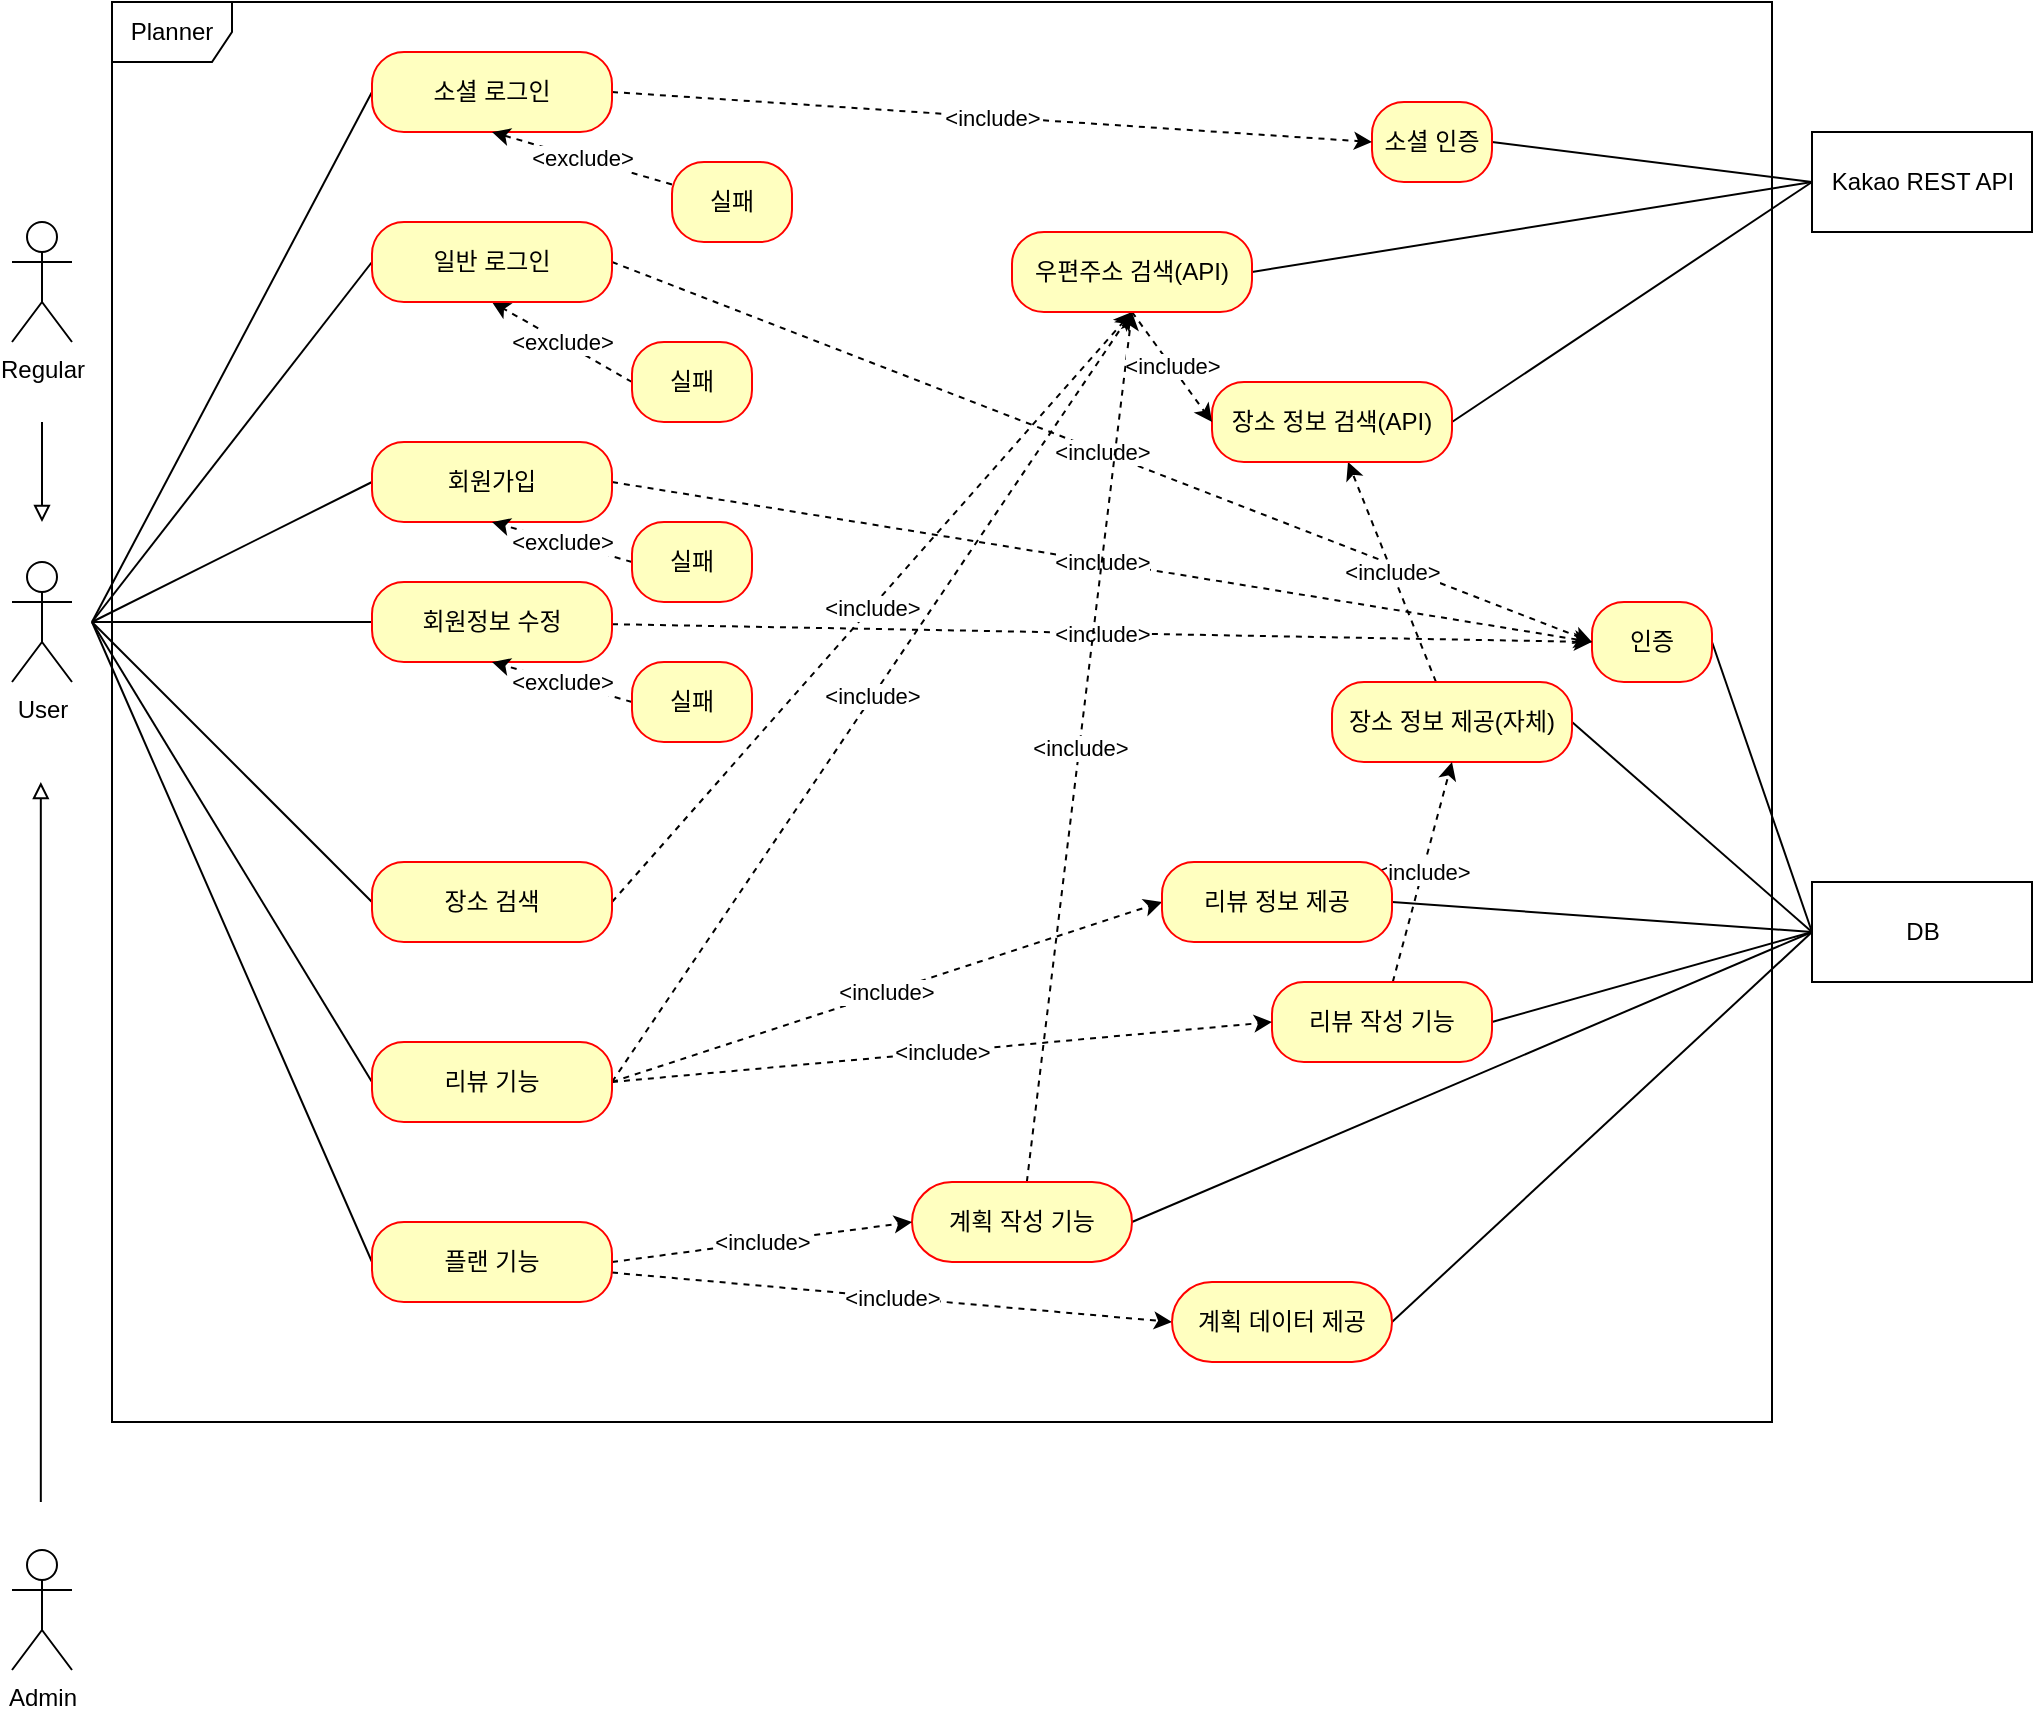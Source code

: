 <mxfile version="20.8.5" type="github">
  <diagram name="Page-1" id="58cdce13-f638-feb5-8d6f-7d28b1aa9fa0">
    <mxGraphModel dx="1509" dy="804" grid="1" gridSize="10" guides="1" tooltips="1" connect="1" arrows="1" fold="1" page="1" pageScale="1" pageWidth="1100" pageHeight="850" background="none" math="0" shadow="0">
      <root>
        <mxCell id="0" />
        <mxCell id="1" parent="0" />
        <mxCell id="EHpDY8Hvd5FLit9Gxp5E-10" style="rounded=0;orthogonalLoop=1;jettySize=auto;html=1;entryX=0;entryY=0.5;entryDx=0;entryDy=0;endArrow=none;endFill=0;" parent="1" target="EHpDY8Hvd5FLit9Gxp5E-9" edge="1">
          <mxGeometry relative="1" as="geometry">
            <mxPoint x="110" y="320" as="sourcePoint" />
          </mxGeometry>
        </mxCell>
        <mxCell id="EHpDY8Hvd5FLit9Gxp5E-11" style="edgeStyle=none;rounded=0;orthogonalLoop=1;jettySize=auto;html=1;entryX=0;entryY=0.5;entryDx=0;entryDy=0;endArrow=none;endFill=0;" parent="1" target="EHpDY8Hvd5FLit9Gxp5E-5" edge="1">
          <mxGeometry relative="1" as="geometry">
            <mxPoint x="110" y="320" as="sourcePoint" />
          </mxGeometry>
        </mxCell>
        <mxCell id="EHpDY8Hvd5FLit9Gxp5E-12" style="edgeStyle=none;rounded=0;orthogonalLoop=1;jettySize=auto;html=1;entryX=0;entryY=0.5;entryDx=0;entryDy=0;endArrow=none;endFill=0;" parent="1" target="EHpDY8Hvd5FLit9Gxp5E-7" edge="1">
          <mxGeometry relative="1" as="geometry">
            <mxPoint x="110" y="320" as="sourcePoint" />
          </mxGeometry>
        </mxCell>
        <mxCell id="EHpDY8Hvd5FLit9Gxp5E-1" value="User" style="shape=umlActor;verticalLabelPosition=bottom;verticalAlign=top;html=1;outlineConnect=0;" parent="1" vertex="1">
          <mxGeometry x="70" y="290" width="30" height="60" as="geometry" />
        </mxCell>
        <mxCell id="EHpDY8Hvd5FLit9Gxp5E-2" value="DB" style="html=1;" parent="1" vertex="1">
          <mxGeometry x="970" y="450" width="110" height="50" as="geometry" />
        </mxCell>
        <mxCell id="pXAmdWNCHavEYvqEHrj9-22" style="edgeStyle=none;rounded=0;orthogonalLoop=1;jettySize=auto;html=1;entryX=0;entryY=0.5;entryDx=0;entryDy=0;endArrow=none;endFill=0;exitX=1;exitY=0.5;exitDx=0;exitDy=0;" edge="1" parent="1" source="EHpDY8Hvd5FLit9Gxp5E-3" target="EHpDY8Hvd5FLit9Gxp5E-2">
          <mxGeometry relative="1" as="geometry" />
        </mxCell>
        <mxCell id="EHpDY8Hvd5FLit9Gxp5E-3" value="인증" style="rounded=1;whiteSpace=wrap;html=1;arcSize=40;fontColor=#000000;fillColor=#ffffc0;strokeColor=#ff0000;" parent="1" vertex="1">
          <mxGeometry x="860" y="310" width="60" height="40" as="geometry" />
        </mxCell>
        <mxCell id="pXAmdWNCHavEYvqEHrj9-35" value="&amp;lt;exclude&amp;gt;" style="edgeStyle=none;rounded=0;orthogonalLoop=1;jettySize=auto;html=1;entryX=0.5;entryY=1;entryDx=0;entryDy=0;dashed=1;endArrow=classic;endFill=1;exitX=0;exitY=0.5;exitDx=0;exitDy=0;" edge="1" parent="1" source="EHpDY8Hvd5FLit9Gxp5E-4" target="EHpDY8Hvd5FLit9Gxp5E-9">
          <mxGeometry relative="1" as="geometry" />
        </mxCell>
        <mxCell id="EHpDY8Hvd5FLit9Gxp5E-4" value="실패" style="rounded=1;whiteSpace=wrap;html=1;arcSize=40;fontColor=#000000;fillColor=#ffffc0;strokeColor=#ff0000;" parent="1" vertex="1">
          <mxGeometry x="380" y="180" width="60" height="40" as="geometry" />
        </mxCell>
        <mxCell id="pXAmdWNCHavEYvqEHrj9-47" value="&amp;lt;include&amp;gt;" style="edgeStyle=none;rounded=0;orthogonalLoop=1;jettySize=auto;html=1;entryX=0;entryY=0.5;entryDx=0;entryDy=0;dashed=1;endArrow=classic;endFill=1;" edge="1" parent="1" target="EHpDY8Hvd5FLit9Gxp5E-3">
          <mxGeometry relative="1" as="geometry">
            <mxPoint x="370" y="250" as="sourcePoint" />
          </mxGeometry>
        </mxCell>
        <mxCell id="EHpDY8Hvd5FLit9Gxp5E-5" value="회원가입" style="rounded=1;whiteSpace=wrap;html=1;arcSize=40;fontColor=#000000;fillColor=#ffffc0;strokeColor=#ff0000;" parent="1" vertex="1">
          <mxGeometry x="250" y="230" width="120" height="40" as="geometry" />
        </mxCell>
        <mxCell id="pXAmdWNCHavEYvqEHrj9-41" value="&amp;lt;exclude&amp;gt;" style="edgeStyle=none;rounded=0;orthogonalLoop=1;jettySize=auto;html=1;entryX=0.5;entryY=1;entryDx=0;entryDy=0;dashed=1;endArrow=classic;endFill=1;exitX=0;exitY=0.5;exitDx=0;exitDy=0;" edge="1" parent="1" source="EHpDY8Hvd5FLit9Gxp5E-6" target="EHpDY8Hvd5FLit9Gxp5E-5">
          <mxGeometry relative="1" as="geometry" />
        </mxCell>
        <mxCell id="EHpDY8Hvd5FLit9Gxp5E-6" value="실패" style="rounded=1;whiteSpace=wrap;html=1;arcSize=40;fontColor=#000000;fillColor=#ffffc0;strokeColor=#ff0000;" parent="1" vertex="1">
          <mxGeometry x="380" y="270" width="60" height="40" as="geometry" />
        </mxCell>
        <mxCell id="pXAmdWNCHavEYvqEHrj9-46" value="&amp;lt;include&amp;gt;" style="edgeStyle=none;rounded=0;orthogonalLoop=1;jettySize=auto;html=1;entryX=0;entryY=0.5;entryDx=0;entryDy=0;dashed=1;endArrow=classic;endFill=1;" edge="1" parent="1" source="EHpDY8Hvd5FLit9Gxp5E-7" target="EHpDY8Hvd5FLit9Gxp5E-3">
          <mxGeometry relative="1" as="geometry" />
        </mxCell>
        <mxCell id="EHpDY8Hvd5FLit9Gxp5E-7" value="회원정보 수정" style="rounded=1;whiteSpace=wrap;html=1;arcSize=40;fontColor=#000000;fillColor=#ffffc0;strokeColor=#ff0000;" parent="1" vertex="1">
          <mxGeometry x="250" y="300" width="120" height="40" as="geometry" />
        </mxCell>
        <mxCell id="pXAmdWNCHavEYvqEHrj9-42" value="&amp;lt;exclude&amp;gt;" style="edgeStyle=none;rounded=0;orthogonalLoop=1;jettySize=auto;html=1;entryX=0.5;entryY=1;entryDx=0;entryDy=0;dashed=1;endArrow=classic;endFill=1;exitX=0;exitY=0.5;exitDx=0;exitDy=0;" edge="1" parent="1" source="EHpDY8Hvd5FLit9Gxp5E-8" target="EHpDY8Hvd5FLit9Gxp5E-7">
          <mxGeometry relative="1" as="geometry" />
        </mxCell>
        <mxCell id="EHpDY8Hvd5FLit9Gxp5E-8" value="실패" style="rounded=1;whiteSpace=wrap;html=1;arcSize=40;fontColor=#000000;fillColor=#ffffc0;strokeColor=#ff0000;" parent="1" vertex="1">
          <mxGeometry x="380" y="340" width="60" height="40" as="geometry" />
        </mxCell>
        <mxCell id="pXAmdWNCHavEYvqEHrj9-30" value="&amp;lt;include&amp;gt;" style="edgeStyle=none;rounded=0;orthogonalLoop=1;jettySize=auto;html=1;entryX=0;entryY=0.5;entryDx=0;entryDy=0;dashed=1;endArrow=classic;endFill=1;exitX=1;exitY=0.5;exitDx=0;exitDy=0;" edge="1" parent="1" source="EHpDY8Hvd5FLit9Gxp5E-9" target="EHpDY8Hvd5FLit9Gxp5E-3">
          <mxGeometry relative="1" as="geometry" />
        </mxCell>
        <mxCell id="EHpDY8Hvd5FLit9Gxp5E-9" value="일반 로그인" style="rounded=1;whiteSpace=wrap;html=1;arcSize=40;fontColor=#000000;fillColor=#ffffc0;strokeColor=#ff0000;" parent="1" vertex="1">
          <mxGeometry x="250" y="120" width="120" height="40" as="geometry" />
        </mxCell>
        <mxCell id="pXAmdWNCHavEYvqEHrj9-10" style="edgeStyle=none;rounded=0;orthogonalLoop=1;jettySize=auto;html=1;entryX=0;entryY=0.5;entryDx=0;entryDy=0;endArrow=none;endFill=0;exitX=1;exitY=0.5;exitDx=0;exitDy=0;" edge="1" parent="1" source="EHpDY8Hvd5FLit9Gxp5E-13" target="EHpDY8Hvd5FLit9Gxp5E-2">
          <mxGeometry relative="1" as="geometry" />
        </mxCell>
        <mxCell id="pXAmdWNCHavEYvqEHrj9-37" value="&amp;lt;include&amp;gt;" style="edgeStyle=none;rounded=0;orthogonalLoop=1;jettySize=auto;html=1;dashed=1;endArrow=classic;endFill=1;" edge="1" parent="1" source="EHpDY8Hvd5FLit9Gxp5E-13" target="pXAmdWNCHavEYvqEHrj9-3">
          <mxGeometry relative="1" as="geometry" />
        </mxCell>
        <mxCell id="EHpDY8Hvd5FLit9Gxp5E-13" value="장소 정보 제공(자체)" style="rounded=1;whiteSpace=wrap;html=1;arcSize=40;fontColor=#000000;fillColor=#ffffc0;strokeColor=#ff0000;" parent="1" vertex="1">
          <mxGeometry x="730" y="350" width="120" height="40" as="geometry" />
        </mxCell>
        <mxCell id="pXAmdWNCHavEYvqEHrj9-13" style="edgeStyle=none;rounded=0;orthogonalLoop=1;jettySize=auto;html=1;entryX=0;entryY=0.5;entryDx=0;entryDy=0;endArrow=none;endFill=0;exitX=1;exitY=0.5;exitDx=0;exitDy=0;" edge="1" parent="1" source="EHpDY8Hvd5FLit9Gxp5E-14" target="EHpDY8Hvd5FLit9Gxp5E-2">
          <mxGeometry relative="1" as="geometry" />
        </mxCell>
        <mxCell id="pXAmdWNCHavEYvqEHrj9-40" value="&amp;lt;include&amp;gt;" style="edgeStyle=none;rounded=0;orthogonalLoop=1;jettySize=auto;html=1;entryX=0.5;entryY=1;entryDx=0;entryDy=0;dashed=1;endArrow=classic;endFill=1;" edge="1" parent="1" source="EHpDY8Hvd5FLit9Gxp5E-14" target="EHpDY8Hvd5FLit9Gxp5E-13">
          <mxGeometry relative="1" as="geometry" />
        </mxCell>
        <mxCell id="EHpDY8Hvd5FLit9Gxp5E-14" value="리뷰 작성 기능" style="rounded=1;whiteSpace=wrap;html=1;arcSize=40;fontColor=#000000;fillColor=#ffffc0;strokeColor=#ff0000;" parent="1" vertex="1">
          <mxGeometry x="700" y="500" width="110" height="40" as="geometry" />
        </mxCell>
        <mxCell id="pXAmdWNCHavEYvqEHrj9-18" style="edgeStyle=none;rounded=0;orthogonalLoop=1;jettySize=auto;html=1;entryX=0;entryY=0.5;entryDx=0;entryDy=0;endArrow=none;endFill=0;exitX=1;exitY=0.5;exitDx=0;exitDy=0;" edge="1" parent="1" source="EHpDY8Hvd5FLit9Gxp5E-15" target="EHpDY8Hvd5FLit9Gxp5E-2">
          <mxGeometry relative="1" as="geometry" />
        </mxCell>
        <mxCell id="pXAmdWNCHavEYvqEHrj9-45" value="&amp;lt;include&amp;gt;" style="edgeStyle=none;rounded=0;orthogonalLoop=1;jettySize=auto;html=1;entryX=0.5;entryY=1;entryDx=0;entryDy=0;dashed=1;endArrow=classic;endFill=1;" edge="1" parent="1" source="EHpDY8Hvd5FLit9Gxp5E-15" target="pXAmdWNCHavEYvqEHrj9-5">
          <mxGeometry relative="1" as="geometry" />
        </mxCell>
        <mxCell id="EHpDY8Hvd5FLit9Gxp5E-15" value="계획 작성 기능" style="rounded=1;whiteSpace=wrap;html=1;arcSize=50;fontColor=#000000;fillColor=#ffffc0;strokeColor=#ff0000;" parent="1" vertex="1">
          <mxGeometry x="520" y="600" width="110" height="40" as="geometry" />
        </mxCell>
        <mxCell id="EHpDY8Hvd5FLit9Gxp5E-16" style="edgeStyle=none;rounded=0;orthogonalLoop=1;jettySize=auto;html=1;endArrow=block;endFill=0;" parent="1" edge="1">
          <mxGeometry relative="1" as="geometry">
            <mxPoint x="85" y="270" as="targetPoint" />
            <mxPoint x="85" y="220" as="sourcePoint" />
          </mxGeometry>
        </mxCell>
        <mxCell id="EHpDY8Hvd5FLit9Gxp5E-17" value="Regular" style="shape=umlActor;verticalLabelPosition=bottom;verticalAlign=top;html=1;outlineConnect=0;" parent="1" vertex="1">
          <mxGeometry x="70" y="120" width="30" height="60" as="geometry" />
        </mxCell>
        <mxCell id="EHpDY8Hvd5FLit9Gxp5E-18" style="edgeStyle=none;rounded=0;orthogonalLoop=1;jettySize=auto;html=1;endArrow=block;endFill=0;" parent="1" edge="1">
          <mxGeometry relative="1" as="geometry">
            <mxPoint x="84.41" y="400" as="targetPoint" />
            <mxPoint x="84.41" y="760" as="sourcePoint" />
          </mxGeometry>
        </mxCell>
        <mxCell id="EHpDY8Hvd5FLit9Gxp5E-19" value="Admin" style="shape=umlActor;verticalLabelPosition=bottom;verticalAlign=top;html=1;outlineConnect=0;" parent="1" vertex="1">
          <mxGeometry x="70" y="784" width="30" height="60" as="geometry" />
        </mxCell>
        <mxCell id="pXAmdWNCHavEYvqEHrj9-24" style="edgeStyle=none;rounded=0;orthogonalLoop=1;jettySize=auto;html=1;endArrow=none;endFill=0;exitX=0;exitY=0.5;exitDx=0;exitDy=0;" edge="1" parent="1" source="EHpDY8Hvd5FLit9Gxp5E-22">
          <mxGeometry relative="1" as="geometry">
            <mxPoint x="110" y="320" as="targetPoint" />
          </mxGeometry>
        </mxCell>
        <mxCell id="pXAmdWNCHavEYvqEHrj9-36" value="&amp;lt;include&amp;gt;" style="edgeStyle=none;rounded=0;orthogonalLoop=1;jettySize=auto;html=1;entryX=0.5;entryY=1;entryDx=0;entryDy=0;dashed=1;endArrow=classic;endFill=1;exitX=1;exitY=0.5;exitDx=0;exitDy=0;" edge="1" parent="1" source="EHpDY8Hvd5FLit9Gxp5E-22" target="pXAmdWNCHavEYvqEHrj9-5">
          <mxGeometry relative="1" as="geometry" />
        </mxCell>
        <mxCell id="pXAmdWNCHavEYvqEHrj9-38" value="&amp;lt;include&amp;gt;" style="edgeStyle=none;rounded=0;orthogonalLoop=1;jettySize=auto;html=1;entryX=0;entryY=0.5;entryDx=0;entryDy=0;dashed=1;endArrow=classic;endFill=1;exitX=1;exitY=0.5;exitDx=0;exitDy=0;" edge="1" parent="1" source="EHpDY8Hvd5FLit9Gxp5E-22" target="pXAmdWNCHavEYvqEHrj9-4">
          <mxGeometry relative="1" as="geometry" />
        </mxCell>
        <mxCell id="pXAmdWNCHavEYvqEHrj9-39" value="&amp;lt;include&amp;gt;" style="edgeStyle=none;rounded=0;orthogonalLoop=1;jettySize=auto;html=1;entryX=0;entryY=0.5;entryDx=0;entryDy=0;dashed=1;endArrow=classic;endFill=1;exitX=1;exitY=0.5;exitDx=0;exitDy=0;" edge="1" parent="1" source="EHpDY8Hvd5FLit9Gxp5E-22" target="EHpDY8Hvd5FLit9Gxp5E-14">
          <mxGeometry relative="1" as="geometry" />
        </mxCell>
        <mxCell id="EHpDY8Hvd5FLit9Gxp5E-22" value="리뷰 기능" style="rounded=1;whiteSpace=wrap;html=1;arcSize=40;fontColor=#000000;fillColor=#ffffc0;strokeColor=#ff0000;" parent="1" vertex="1">
          <mxGeometry x="250" y="530" width="120" height="40" as="geometry" />
        </mxCell>
        <mxCell id="pXAmdWNCHavEYvqEHrj9-25" style="edgeStyle=none;rounded=0;orthogonalLoop=1;jettySize=auto;html=1;endArrow=none;endFill=0;exitX=0;exitY=0.5;exitDx=0;exitDy=0;" edge="1" parent="1" source="EHpDY8Hvd5FLit9Gxp5E-23">
          <mxGeometry relative="1" as="geometry">
            <mxPoint x="110" y="320" as="targetPoint" />
          </mxGeometry>
        </mxCell>
        <mxCell id="pXAmdWNCHavEYvqEHrj9-43" value="&amp;lt;include&amp;gt;" style="edgeStyle=none;rounded=0;orthogonalLoop=1;jettySize=auto;html=1;entryX=0;entryY=0.5;entryDx=0;entryDy=0;dashed=1;endArrow=classic;endFill=1;exitX=1;exitY=0.5;exitDx=0;exitDy=0;" edge="1" parent="1" source="EHpDY8Hvd5FLit9Gxp5E-23" target="EHpDY8Hvd5FLit9Gxp5E-15">
          <mxGeometry relative="1" as="geometry" />
        </mxCell>
        <mxCell id="pXAmdWNCHavEYvqEHrj9-44" value="&amp;lt;include&amp;gt;" style="edgeStyle=none;rounded=0;orthogonalLoop=1;jettySize=auto;html=1;entryX=0;entryY=0.5;entryDx=0;entryDy=0;dashed=1;endArrow=classic;endFill=1;" edge="1" parent="1" source="EHpDY8Hvd5FLit9Gxp5E-23" target="pXAmdWNCHavEYvqEHrj9-14">
          <mxGeometry relative="1" as="geometry" />
        </mxCell>
        <mxCell id="EHpDY8Hvd5FLit9Gxp5E-23" value="플랜 기능" style="rounded=1;whiteSpace=wrap;html=1;arcSize=40;fontColor=#000000;fillColor=#ffffc0;strokeColor=#ff0000;" parent="1" vertex="1">
          <mxGeometry x="250" y="620" width="120" height="40" as="geometry" />
        </mxCell>
        <mxCell id="pXAmdWNCHavEYvqEHrj9-23" style="edgeStyle=none;rounded=0;orthogonalLoop=1;jettySize=auto;html=1;endArrow=none;endFill=0;exitX=0;exitY=0.5;exitDx=0;exitDy=0;" edge="1" parent="1" source="EHpDY8Hvd5FLit9Gxp5E-25">
          <mxGeometry relative="1" as="geometry">
            <mxPoint x="110" y="320" as="targetPoint" />
          </mxGeometry>
        </mxCell>
        <mxCell id="pXAmdWNCHavEYvqEHrj9-34" value="&amp;lt;include&amp;gt;" style="edgeStyle=none;rounded=0;orthogonalLoop=1;jettySize=auto;html=1;entryX=0.5;entryY=1;entryDx=0;entryDy=0;dashed=1;endArrow=classic;endFill=1;exitX=1;exitY=0.5;exitDx=0;exitDy=0;" edge="1" parent="1" source="EHpDY8Hvd5FLit9Gxp5E-25" target="pXAmdWNCHavEYvqEHrj9-5">
          <mxGeometry relative="1" as="geometry" />
        </mxCell>
        <mxCell id="EHpDY8Hvd5FLit9Gxp5E-25" value="장소 검색" style="rounded=1;whiteSpace=wrap;html=1;arcSize=40;fontColor=#000000;fillColor=#ffffc0;strokeColor=#ff0000;" parent="1" vertex="1">
          <mxGeometry x="250" y="440" width="120" height="40" as="geometry" />
        </mxCell>
        <mxCell id="pXAmdWNCHavEYvqEHrj9-1" value="Kakao REST API" style="html=1;" vertex="1" parent="1">
          <mxGeometry x="970" y="75" width="110" height="50" as="geometry" />
        </mxCell>
        <mxCell id="pXAmdWNCHavEYvqEHrj9-9" style="edgeStyle=none;rounded=0;orthogonalLoop=1;jettySize=auto;html=1;entryX=0;entryY=0.5;entryDx=0;entryDy=0;endArrow=none;endFill=0;exitX=1;exitY=0.5;exitDx=0;exitDy=0;" edge="1" parent="1" source="pXAmdWNCHavEYvqEHrj9-2" target="pXAmdWNCHavEYvqEHrj9-1">
          <mxGeometry relative="1" as="geometry" />
        </mxCell>
        <mxCell id="pXAmdWNCHavEYvqEHrj9-2" value="소셜 인증" style="rounded=1;whiteSpace=wrap;html=1;arcSize=40;fontColor=#000000;fillColor=#ffffc0;strokeColor=#ff0000;" vertex="1" parent="1">
          <mxGeometry x="750" y="60" width="60" height="40" as="geometry" />
        </mxCell>
        <mxCell id="pXAmdWNCHavEYvqEHrj9-7" style="rounded=0;orthogonalLoop=1;jettySize=auto;html=1;exitX=1;exitY=0.5;exitDx=0;exitDy=0;entryX=0;entryY=0.5;entryDx=0;entryDy=0;endArrow=none;endFill=0;" edge="1" parent="1" source="pXAmdWNCHavEYvqEHrj9-3" target="pXAmdWNCHavEYvqEHrj9-1">
          <mxGeometry relative="1" as="geometry" />
        </mxCell>
        <mxCell id="pXAmdWNCHavEYvqEHrj9-3" value="장소 정보 검색(API)" style="rounded=1;whiteSpace=wrap;html=1;arcSize=40;fontColor=#000000;fillColor=#ffffc0;strokeColor=#ff0000;" vertex="1" parent="1">
          <mxGeometry x="670" y="200" width="120" height="40" as="geometry" />
        </mxCell>
        <mxCell id="pXAmdWNCHavEYvqEHrj9-11" style="edgeStyle=none;rounded=0;orthogonalLoop=1;jettySize=auto;html=1;entryX=0;entryY=0.5;entryDx=0;entryDy=0;endArrow=none;endFill=0;exitX=1;exitY=0.5;exitDx=0;exitDy=0;" edge="1" parent="1" source="pXAmdWNCHavEYvqEHrj9-4" target="EHpDY8Hvd5FLit9Gxp5E-2">
          <mxGeometry relative="1" as="geometry" />
        </mxCell>
        <mxCell id="pXAmdWNCHavEYvqEHrj9-4" value="리뷰 정보 제공" style="rounded=1;whiteSpace=wrap;html=1;arcSize=40;fontColor=#000000;fillColor=#ffffc0;strokeColor=#ff0000;" vertex="1" parent="1">
          <mxGeometry x="645" y="440" width="115" height="40" as="geometry" />
        </mxCell>
        <mxCell id="pXAmdWNCHavEYvqEHrj9-8" style="edgeStyle=none;rounded=0;orthogonalLoop=1;jettySize=auto;html=1;entryX=0;entryY=0.5;entryDx=0;entryDy=0;endArrow=none;endFill=0;exitX=1;exitY=0.5;exitDx=0;exitDy=0;" edge="1" parent="1" source="pXAmdWNCHavEYvqEHrj9-5" target="pXAmdWNCHavEYvqEHrj9-1">
          <mxGeometry relative="1" as="geometry" />
        </mxCell>
        <mxCell id="pXAmdWNCHavEYvqEHrj9-32" value="&amp;lt;include&amp;gt;" style="edgeStyle=none;rounded=0;orthogonalLoop=1;jettySize=auto;html=1;entryX=0;entryY=0.5;entryDx=0;entryDy=0;dashed=1;endArrow=classic;endFill=1;exitX=0.5;exitY=1;exitDx=0;exitDy=0;" edge="1" parent="1" source="pXAmdWNCHavEYvqEHrj9-5" target="pXAmdWNCHavEYvqEHrj9-3">
          <mxGeometry relative="1" as="geometry" />
        </mxCell>
        <mxCell id="pXAmdWNCHavEYvqEHrj9-5" value="우편주소 검색(API)" style="rounded=1;whiteSpace=wrap;html=1;arcSize=40;fontColor=#000000;fillColor=#ffffc0;strokeColor=#ff0000;" vertex="1" parent="1">
          <mxGeometry x="570" y="125" width="120" height="40" as="geometry" />
        </mxCell>
        <mxCell id="pXAmdWNCHavEYvqEHrj9-19" style="edgeStyle=none;rounded=0;orthogonalLoop=1;jettySize=auto;html=1;entryX=0;entryY=0.5;entryDx=0;entryDy=0;endArrow=none;endFill=0;exitX=1;exitY=0.5;exitDx=0;exitDy=0;" edge="1" parent="1" source="pXAmdWNCHavEYvqEHrj9-14" target="EHpDY8Hvd5FLit9Gxp5E-2">
          <mxGeometry relative="1" as="geometry" />
        </mxCell>
        <mxCell id="pXAmdWNCHavEYvqEHrj9-14" value="계획 데이터 제공" style="rounded=1;whiteSpace=wrap;html=1;arcSize=50;fontColor=#000000;fillColor=#ffffc0;strokeColor=#ff0000;" vertex="1" parent="1">
          <mxGeometry x="650" y="650" width="110" height="40" as="geometry" />
        </mxCell>
        <mxCell id="pXAmdWNCHavEYvqEHrj9-16" style="edgeStyle=none;rounded=0;orthogonalLoop=1;jettySize=auto;html=1;endArrow=none;endFill=0;exitX=0;exitY=0.5;exitDx=0;exitDy=0;" edge="1" parent="1" source="pXAmdWNCHavEYvqEHrj9-15">
          <mxGeometry relative="1" as="geometry">
            <mxPoint x="110" y="320" as="targetPoint" />
          </mxGeometry>
        </mxCell>
        <mxCell id="pXAmdWNCHavEYvqEHrj9-26" value="&amp;lt;include&amp;gt;" style="edgeStyle=none;rounded=0;orthogonalLoop=1;jettySize=auto;html=1;entryX=0;entryY=0.5;entryDx=0;entryDy=0;endArrow=classic;endFill=1;exitX=1;exitY=0.5;exitDx=0;exitDy=0;dashed=1;" edge="1" parent="1" source="pXAmdWNCHavEYvqEHrj9-15" target="pXAmdWNCHavEYvqEHrj9-2">
          <mxGeometry relative="1" as="geometry" />
        </mxCell>
        <mxCell id="pXAmdWNCHavEYvqEHrj9-15" value="소셜 로그인" style="rounded=1;whiteSpace=wrap;html=1;arcSize=40;fontColor=#000000;fillColor=#ffffc0;strokeColor=#ff0000;" vertex="1" parent="1">
          <mxGeometry x="250" y="35" width="120" height="40" as="geometry" />
        </mxCell>
        <mxCell id="pXAmdWNCHavEYvqEHrj9-31" value="&amp;lt;exclude&amp;gt;" style="edgeStyle=none;rounded=0;orthogonalLoop=1;jettySize=auto;html=1;entryX=0.5;entryY=1;entryDx=0;entryDy=0;dashed=1;endArrow=classic;endFill=1;" edge="1" parent="1" source="pXAmdWNCHavEYvqEHrj9-17" target="pXAmdWNCHavEYvqEHrj9-15">
          <mxGeometry relative="1" as="geometry">
            <Array as="points" />
          </mxGeometry>
        </mxCell>
        <mxCell id="pXAmdWNCHavEYvqEHrj9-17" value="실패" style="rounded=1;whiteSpace=wrap;html=1;arcSize=40;fontColor=#000000;fillColor=#ffffc0;strokeColor=#ff0000;" vertex="1" parent="1">
          <mxGeometry x="400" y="90" width="60" height="40" as="geometry" />
        </mxCell>
        <mxCell id="pXAmdWNCHavEYvqEHrj9-48" value="Planner" style="shape=umlFrame;whiteSpace=wrap;html=1;" vertex="1" parent="1">
          <mxGeometry x="120" y="10" width="830" height="710" as="geometry" />
        </mxCell>
      </root>
    </mxGraphModel>
  </diagram>
</mxfile>
